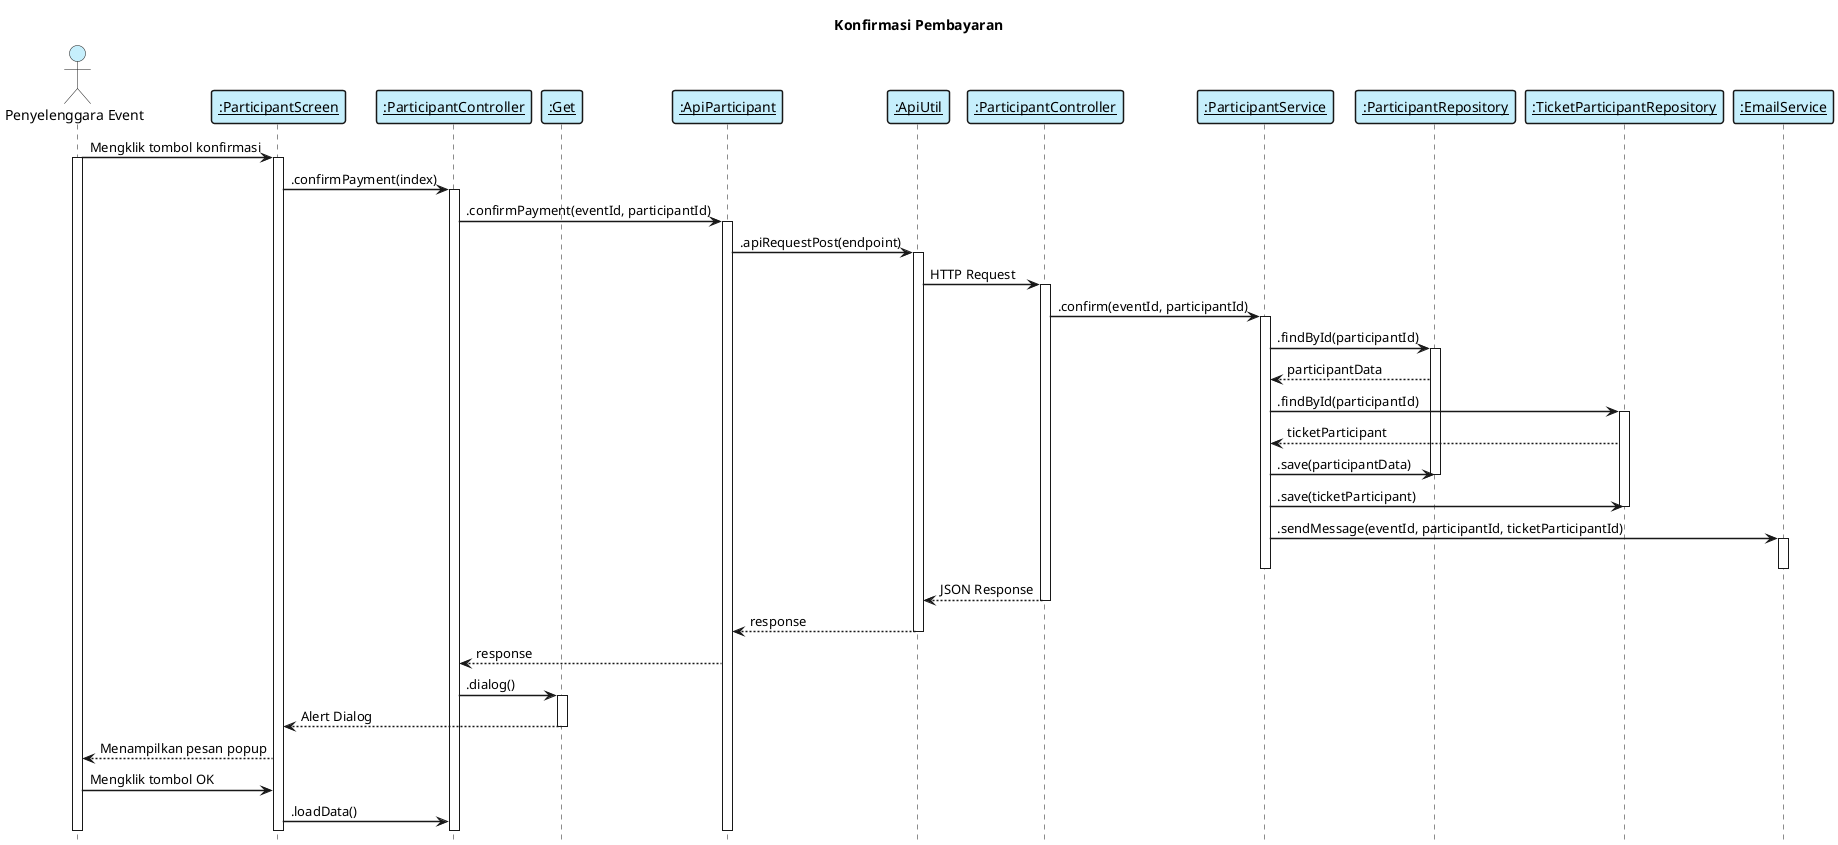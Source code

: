 @startuml konfirmasi pembayaran

    title "Konfirmasi Pembayaran"
    hide footbox
    skinparam shadowing false
    skinparam sequence {    
        ArrowThickness 1.5
        ActorFontName Century Gothic
        ActorBackgroundColor  #C6EFFC
        ArrowFontName Century Gothic
        ParticipantBorderThickness 1.5
        ParticipantBackgroundColor #C6EFFC
    }

    actor "Penyelenggara Event" as eo 
    participant "__:ParticipantScreen__" as view
    participant "__:ParticipantController__" as controller
    participant "__:Get__" as get
    participant "__:ApiParticipant__" as apiParticipant
    participant "__:ApiUtil__" as apiUtil
    participant "__:ParticipantController__" as controllerBackend
    participant "__:ParticipantService__" as serviceParticipant
    participant "__:ParticipantRepository__" as repositoryParticipant
    participant "__:TicketParticipantRepository__" as repositoryParticipantTicket
    participant "__:EmailService__" as serviceEmail

    eo -> view: Mengklik tombol konfirmasi
    activate eo
    activate view
    
    view -> controller: .confirmPayment(index)
    activate controller

    controller -> apiParticipant: .confirmPayment(eventId, participantId)
    activate apiParticipant

    apiParticipant -> apiUtil: .apiRequestPost(endpoint)
    activate apiUtil

    apiUtil -> controllerBackend: HTTP Request
    activate controllerBackend

    controllerBackend -> serviceParticipant: .confirm(eventId, participantId)
    activate serviceParticipant
    

    serviceParticipant -> repositoryParticipant: .findById(participantId)
    activate repositoryParticipant
    repositoryParticipant --> serviceParticipant: participantData
    

    serviceParticipant -> repositoryParticipantTicket: .findById(participantId)
    activate repositoryParticipantTicket
    repositoryParticipantTicket --> serviceParticipant: ticketParticipant
    
    serviceParticipant -> repositoryParticipant: .save(participantData)
    deactivate repositoryParticipant

    serviceParticipant -> repositoryParticipantTicket: .save(ticketParticipant)
    deactivate repositoryParticipantTicket

    serviceParticipant -> serviceEmail: .sendMessage(eventId, participantId, ticketParticipantId)
    activate serviceEmail
    deactivate serviceParticipant
    deactivate serviceEmail


    controllerBackend --> apiUtil: JSON Response
    deactivate

    apiUtil --> apiParticipant: response
    deactivate

    apiParticipant --> controller: response
    controller -> get: .dialog()
    activate get
    get --> view: Alert Dialog
    deactivate
    view --> eo: Menampilkan pesan popup
    eo -> view: Mengklik tombol OK
    view -> controller: .loadData()
@enduml
